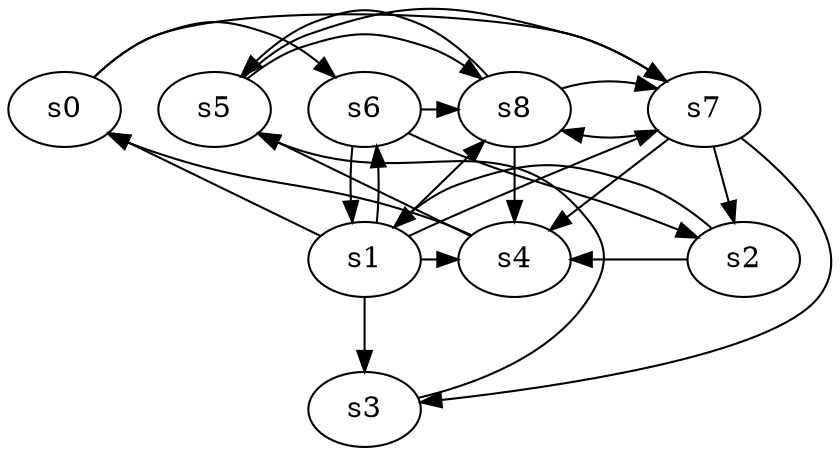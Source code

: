 digraph game_0748_complex_9 {
    s0 [name="s0", player=0];
    s1 [name="s1", player=0];
    s2 [name="s2", player=1, target=1];
    s3 [name="s3", player=0];
    s4 [name="s4", player=1];
    s5 [name="s5", player=0];
    s6 [name="s6", player=1, target=1];
    s7 [name="s7", player=0];
    s8 [name="s8", player=0];

    s0 -> s6 [constraint="time % 2 == 0 || time % 3 == 1"];
    s0 -> s7 [constraint="!(time % 4 == 2)"];
    s1 -> s0 [constraint="time % 7 == 5"];
    s1 -> s3;
    s1 -> s4 [constraint="time % 3 == 1 || time % 3 == 2"];
    s1 -> s6 [constraint="time % 2 == 0 && time % 4 == 2"];
    s1 -> s7 [constraint="time % 2 == 1 && time % 4 == 0"];
    s1 -> s8 [constraint="!(time % 5 == 0)"];
    s2 -> s1 [constraint="time % 4 == 0 && time % 4 == 3"];
    s2 -> s4 [constraint="time % 4 == 2 || time % 3 == 1"];
    s3 -> s5 [constraint="time % 7 == 2"];
    s4 -> s0 [constraint="time % 3 == 0 && time % 3 == 0"];
    s4 -> s5 [constraint="time % 5 == 4 || time % 4 == 2"];
    s5 -> s7 [constraint="!(time % 6 == 0)"];
    s5 -> s8 [constraint="time % 4 == 2 || time % 2 == 1"];
    s6 -> s1;
    s6 -> s2 [constraint="time % 3 == 0 || time % 5 == 0"];
    s6 -> s8 [constraint="time % 5 == 0 || time % 2 == 1"];
    s7 -> s2;
    s7 -> s3 [constraint="time == 4 || time == 9 || time == 15 || time == 19 || time == 21"];
    s7 -> s4;
    s7 -> s8 [constraint="time % 5 == 0"];
    s8 -> s4;
    s8 -> s5 [constraint="!(time % 3 == 0)"];
    s8 -> s7 [constraint="time % 2 == 1"];
}
